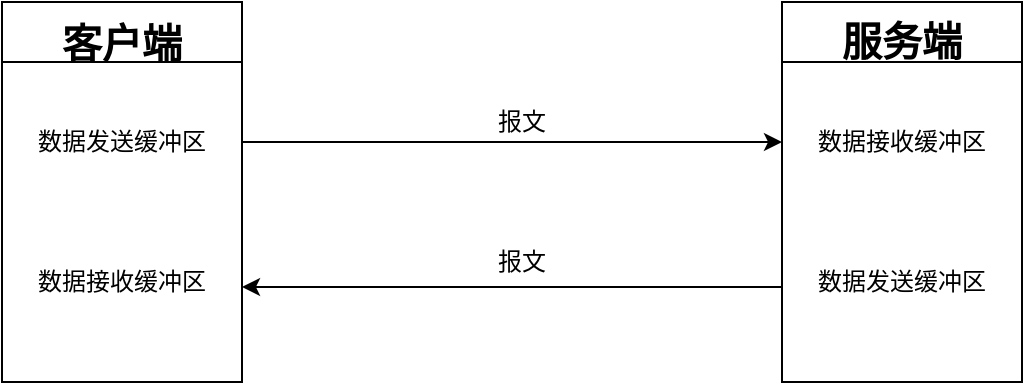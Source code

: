 <mxfile version="13.9.9" type="device"><diagram id="C5RBs43oDa-KdzZeNtuy" name="Page-1"><mxGraphModel dx="946" dy="725" grid="1" gridSize="10" guides="1" tooltips="1" connect="1" arrows="1" fold="1" page="1" pageScale="1" pageWidth="827" pageHeight="1169" math="0" shadow="0"><root><mxCell id="WIyWlLk6GJQsqaUBKTNV-0"/><mxCell id="WIyWlLk6GJQsqaUBKTNV-1" parent="WIyWlLk6GJQsqaUBKTNV-0"/><mxCell id="ihnoszTKqvdvOiSoOiFM-6" style="edgeStyle=orthogonalEdgeStyle;rounded=0;orthogonalLoop=1;jettySize=auto;html=1;exitX=1;exitY=0.25;exitDx=0;exitDy=0;" edge="1" parent="WIyWlLk6GJQsqaUBKTNV-1" source="ihnoszTKqvdvOiSoOiFM-3" target="ihnoszTKqvdvOiSoOiFM-4"><mxGeometry relative="1" as="geometry"><Array as="points"><mxPoint x="160" y="350"/></Array></mxGeometry></mxCell><mxCell id="ihnoszTKqvdvOiSoOiFM-3" value="" style="rounded=0;whiteSpace=wrap;html=1;" vertex="1" parent="WIyWlLk6GJQsqaUBKTNV-1"><mxGeometry x="40" y="280" width="120" height="190" as="geometry"/></mxCell><mxCell id="ihnoszTKqvdvOiSoOiFM-4" value="" style="rounded=0;whiteSpace=wrap;html=1;" vertex="1" parent="WIyWlLk6GJQsqaUBKTNV-1"><mxGeometry x="430" y="280" width="120" height="190" as="geometry"/></mxCell><mxCell id="ihnoszTKqvdvOiSoOiFM-10" value="" style="endArrow=none;html=1;" edge="1" parent="WIyWlLk6GJQsqaUBKTNV-1"><mxGeometry width="50" height="50" relative="1" as="geometry"><mxPoint x="40" y="310" as="sourcePoint"/><mxPoint x="160" y="310" as="targetPoint"/><Array as="points"><mxPoint x="160" y="310"/></Array></mxGeometry></mxCell><mxCell id="ihnoszTKqvdvOiSoOiFM-13" value="" style="endArrow=none;html=1;" edge="1" parent="WIyWlLk6GJQsqaUBKTNV-1"><mxGeometry width="50" height="50" relative="1" as="geometry"><mxPoint x="430" y="310" as="sourcePoint"/><mxPoint x="550" y="310" as="targetPoint"/><Array as="points"><mxPoint x="550" y="310"/></Array></mxGeometry></mxCell><mxCell id="ihnoszTKqvdvOiSoOiFM-14" value="&lt;font style=&quot;font-size: 20px&quot;&gt;&lt;b&gt;客户端&lt;/b&gt;&lt;/font&gt;" style="text;html=1;strokeColor=none;fillColor=none;align=center;verticalAlign=middle;whiteSpace=wrap;rounded=0;" vertex="1" parent="WIyWlLk6GJQsqaUBKTNV-1"><mxGeometry x="65" y="290" width="70" height="20" as="geometry"/></mxCell><mxCell id="ihnoszTKqvdvOiSoOiFM-15" value="&lt;span style=&quot;font-size: 20px&quot;&gt;&lt;b&gt;服务端&lt;/b&gt;&lt;/span&gt;" style="text;html=1;strokeColor=none;fillColor=none;align=center;verticalAlign=middle;whiteSpace=wrap;rounded=0;" vertex="1" parent="WIyWlLk6GJQsqaUBKTNV-1"><mxGeometry x="455" y="289" width="70" height="20" as="geometry"/></mxCell><mxCell id="ihnoszTKqvdvOiSoOiFM-18" value="数据发送缓冲区" style="text;html=1;strokeColor=none;fillColor=none;align=center;verticalAlign=middle;whiteSpace=wrap;rounded=0;" vertex="1" parent="WIyWlLk6GJQsqaUBKTNV-1"><mxGeometry x="55" y="340" width="90" height="20" as="geometry"/></mxCell><mxCell id="ihnoszTKqvdvOiSoOiFM-20" value="数据发送缓冲区" style="text;html=1;strokeColor=none;fillColor=none;align=center;verticalAlign=middle;whiteSpace=wrap;rounded=0;" vertex="1" parent="WIyWlLk6GJQsqaUBKTNV-1"><mxGeometry x="445" y="410" width="90" height="20" as="geometry"/></mxCell><mxCell id="ihnoszTKqvdvOiSoOiFM-21" value="数据接收缓冲区" style="text;html=1;strokeColor=none;fillColor=none;align=center;verticalAlign=middle;whiteSpace=wrap;rounded=0;" vertex="1" parent="WIyWlLk6GJQsqaUBKTNV-1"><mxGeometry x="445" y="340" width="90" height="20" as="geometry"/></mxCell><mxCell id="ihnoszTKqvdvOiSoOiFM-22" value="数据接收缓冲区" style="text;html=1;strokeColor=none;fillColor=none;align=center;verticalAlign=middle;whiteSpace=wrap;rounded=0;" vertex="1" parent="WIyWlLk6GJQsqaUBKTNV-1"><mxGeometry x="55" y="410" width="90" height="20" as="geometry"/></mxCell><mxCell id="ihnoszTKqvdvOiSoOiFM-23" value="" style="endArrow=classic;html=1;exitX=0;exitY=0.75;exitDx=0;exitDy=0;entryX=1;entryY=0.75;entryDx=0;entryDy=0;" edge="1" parent="WIyWlLk6GJQsqaUBKTNV-1" source="ihnoszTKqvdvOiSoOiFM-4" target="ihnoszTKqvdvOiSoOiFM-3"><mxGeometry width="50" height="50" relative="1" as="geometry"><mxPoint x="390" y="440" as="sourcePoint"/><mxPoint x="440" y="390" as="targetPoint"/></mxGeometry></mxCell><mxCell id="ihnoszTKqvdvOiSoOiFM-24" value="报文" style="text;html=1;strokeColor=none;fillColor=none;align=center;verticalAlign=middle;whiteSpace=wrap;rounded=0;" vertex="1" parent="WIyWlLk6GJQsqaUBKTNV-1"><mxGeometry x="280" y="330" width="40" height="20" as="geometry"/></mxCell><mxCell id="ihnoszTKqvdvOiSoOiFM-25" value="报文" style="text;html=1;strokeColor=none;fillColor=none;align=center;verticalAlign=middle;whiteSpace=wrap;rounded=0;" vertex="1" parent="WIyWlLk6GJQsqaUBKTNV-1"><mxGeometry x="280" y="400" width="40" height="20" as="geometry"/></mxCell></root></mxGraphModel></diagram></mxfile>